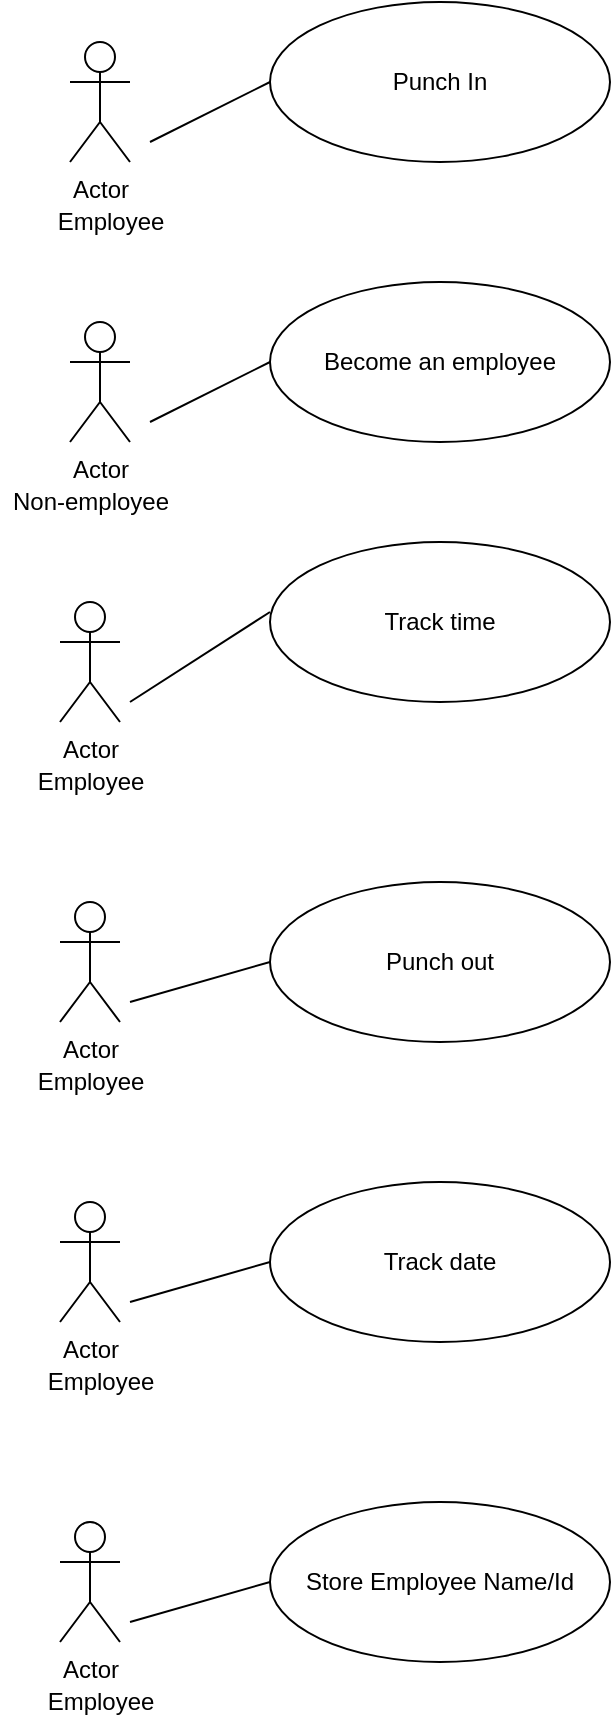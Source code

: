 <mxfile version="13.5.1" type="github">
  <diagram id="gsV8GUzg9SOAlhobHJ_y" name="Page-1">
    <mxGraphModel dx="868" dy="450" grid="1" gridSize="10" guides="1" tooltips="1" connect="1" arrows="1" fold="1" page="1" pageScale="1" pageWidth="850" pageHeight="1100" math="0" shadow="0">
      <root>
        <mxCell id="0" />
        <mxCell id="1" parent="0" />
        <mxCell id="jfPYH1TMYMiqqHDWli_H-1" value="Actor" style="shape=umlActor;verticalLabelPosition=bottom;verticalAlign=top;html=1;outlineConnect=0;" vertex="1" parent="1">
          <mxGeometry x="60" y="40" width="30" height="60" as="geometry" />
        </mxCell>
        <mxCell id="jfPYH1TMYMiqqHDWli_H-2" value="Punch In" style="ellipse;whiteSpace=wrap;html=1;" vertex="1" parent="1">
          <mxGeometry x="160" y="20" width="170" height="80" as="geometry" />
        </mxCell>
        <mxCell id="jfPYH1TMYMiqqHDWli_H-3" value="" style="endArrow=none;html=1;" edge="1" parent="1">
          <mxGeometry width="50" height="50" relative="1" as="geometry">
            <mxPoint x="100" y="90" as="sourcePoint" />
            <mxPoint x="160" y="60" as="targetPoint" />
          </mxGeometry>
        </mxCell>
        <mxCell id="jfPYH1TMYMiqqHDWli_H-4" value="Employee" style="text;html=1;align=center;verticalAlign=middle;resizable=0;points=[];autosize=1;" vertex="1" parent="1">
          <mxGeometry x="45" y="120" width="70" height="20" as="geometry" />
        </mxCell>
        <mxCell id="jfPYH1TMYMiqqHDWli_H-5" value="Actor" style="shape=umlActor;verticalLabelPosition=bottom;verticalAlign=top;html=1;outlineConnect=0;" vertex="1" parent="1">
          <mxGeometry x="60" y="180" width="30" height="60" as="geometry" />
        </mxCell>
        <mxCell id="jfPYH1TMYMiqqHDWli_H-8" value="Non-employee" style="text;html=1;align=center;verticalAlign=middle;resizable=0;points=[];autosize=1;" vertex="1" parent="1">
          <mxGeometry x="25" y="260" width="90" height="20" as="geometry" />
        </mxCell>
        <mxCell id="jfPYH1TMYMiqqHDWli_H-9" value="Become an employee" style="ellipse;whiteSpace=wrap;html=1;" vertex="1" parent="1">
          <mxGeometry x="160" y="160" width="170" height="80" as="geometry" />
        </mxCell>
        <mxCell id="jfPYH1TMYMiqqHDWli_H-10" value="" style="endArrow=none;html=1;entryX=0;entryY=0.5;entryDx=0;entryDy=0;" edge="1" parent="1" target="jfPYH1TMYMiqqHDWli_H-9">
          <mxGeometry width="50" height="50" relative="1" as="geometry">
            <mxPoint x="100" y="230" as="sourcePoint" />
            <mxPoint x="150" y="200" as="targetPoint" />
            <Array as="points" />
          </mxGeometry>
        </mxCell>
        <mxCell id="jfPYH1TMYMiqqHDWli_H-12" value="Actor" style="shape=umlActor;verticalLabelPosition=bottom;verticalAlign=top;html=1;outlineConnect=0;" vertex="1" parent="1">
          <mxGeometry x="55" y="320" width="30" height="60" as="geometry" />
        </mxCell>
        <mxCell id="jfPYH1TMYMiqqHDWli_H-13" value="Employee" style="text;html=1;align=center;verticalAlign=middle;resizable=0;points=[];autosize=1;" vertex="1" parent="1">
          <mxGeometry x="35" y="400" width="70" height="20" as="geometry" />
        </mxCell>
        <mxCell id="jfPYH1TMYMiqqHDWli_H-14" value="Track time" style="ellipse;whiteSpace=wrap;html=1;" vertex="1" parent="1">
          <mxGeometry x="160" y="290" width="170" height="80" as="geometry" />
        </mxCell>
        <mxCell id="jfPYH1TMYMiqqHDWli_H-15" value="" style="endArrow=none;html=1;" edge="1" parent="1">
          <mxGeometry width="50" height="50" relative="1" as="geometry">
            <mxPoint x="90" y="370" as="sourcePoint" />
            <mxPoint x="160" y="325" as="targetPoint" />
          </mxGeometry>
        </mxCell>
        <mxCell id="jfPYH1TMYMiqqHDWli_H-16" value="Actor" style="shape=umlActor;verticalLabelPosition=bottom;verticalAlign=top;html=1;outlineConnect=0;" vertex="1" parent="1">
          <mxGeometry x="55" y="470" width="30" height="60" as="geometry" />
        </mxCell>
        <mxCell id="jfPYH1TMYMiqqHDWli_H-17" value="Employee" style="text;html=1;align=center;verticalAlign=middle;resizable=0;points=[];autosize=1;" vertex="1" parent="1">
          <mxGeometry x="35" y="550" width="70" height="20" as="geometry" />
        </mxCell>
        <mxCell id="jfPYH1TMYMiqqHDWli_H-18" value="Punch out" style="ellipse;whiteSpace=wrap;html=1;" vertex="1" parent="1">
          <mxGeometry x="160" y="460" width="170" height="80" as="geometry" />
        </mxCell>
        <mxCell id="jfPYH1TMYMiqqHDWli_H-20" value="" style="endArrow=none;html=1;" edge="1" parent="1">
          <mxGeometry width="50" height="50" relative="1" as="geometry">
            <mxPoint x="90" y="520" as="sourcePoint" />
            <mxPoint x="160" y="500" as="targetPoint" />
          </mxGeometry>
        </mxCell>
        <mxCell id="jfPYH1TMYMiqqHDWli_H-21" value="Actor" style="shape=umlActor;verticalLabelPosition=bottom;verticalAlign=top;html=1;outlineConnect=0;" vertex="1" parent="1">
          <mxGeometry x="55" y="620" width="30" height="60" as="geometry" />
        </mxCell>
        <mxCell id="jfPYH1TMYMiqqHDWli_H-22" value="Track date" style="ellipse;whiteSpace=wrap;html=1;" vertex="1" parent="1">
          <mxGeometry x="160" y="610" width="170" height="80" as="geometry" />
        </mxCell>
        <mxCell id="jfPYH1TMYMiqqHDWli_H-23" value="" style="endArrow=none;html=1;" edge="1" parent="1">
          <mxGeometry width="50" height="50" relative="1" as="geometry">
            <mxPoint x="90" y="670" as="sourcePoint" />
            <mxPoint x="160" y="650" as="targetPoint" />
          </mxGeometry>
        </mxCell>
        <mxCell id="jfPYH1TMYMiqqHDWli_H-24" value="Employee" style="text;html=1;align=center;verticalAlign=middle;resizable=0;points=[];autosize=1;" vertex="1" parent="1">
          <mxGeometry x="40" y="700" width="70" height="20" as="geometry" />
        </mxCell>
        <mxCell id="jfPYH1TMYMiqqHDWli_H-25" value="Actor" style="shape=umlActor;verticalLabelPosition=bottom;verticalAlign=top;html=1;outlineConnect=0;" vertex="1" parent="1">
          <mxGeometry x="55" y="780" width="30" height="60" as="geometry" />
        </mxCell>
        <mxCell id="jfPYH1TMYMiqqHDWli_H-26" value="Store Employee Name/Id" style="ellipse;whiteSpace=wrap;html=1;" vertex="1" parent="1">
          <mxGeometry x="160" y="770" width="170" height="80" as="geometry" />
        </mxCell>
        <mxCell id="jfPYH1TMYMiqqHDWli_H-27" value="" style="endArrow=none;html=1;" edge="1" parent="1">
          <mxGeometry width="50" height="50" relative="1" as="geometry">
            <mxPoint x="90" y="830" as="sourcePoint" />
            <mxPoint x="160" y="810" as="targetPoint" />
          </mxGeometry>
        </mxCell>
        <mxCell id="jfPYH1TMYMiqqHDWli_H-28" value="Employee" style="text;html=1;align=center;verticalAlign=middle;resizable=0;points=[];autosize=1;" vertex="1" parent="1">
          <mxGeometry x="40" y="860" width="70" height="20" as="geometry" />
        </mxCell>
      </root>
    </mxGraphModel>
  </diagram>
</mxfile>
